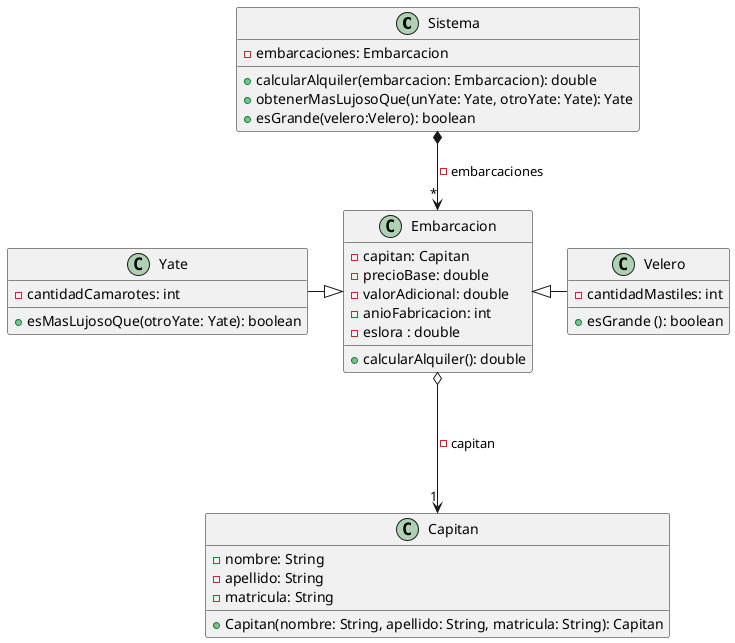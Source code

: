 @startuml
class Sistema {
- embarcaciones: Embarcacion

+ calcularAlquiler(embarcacion: Embarcacion): double
+ obtenerMasLujosoQue(unYate: Yate, otroYate: Yate): Yate
+ esGrande(velero:Velero): boolean

}

class Embarcacion {
- capitan: Capitan
- precioBase: double
- valorAdicional: double
- anioFabricacion: int
- eslora : double

+ calcularAlquiler(): double

}

class Velero {
- cantidadMastiles: int

+ esGrande (): boolean

}

class Yate {
- cantidadCamarotes: int

+ esMasLujosoQue(otroYate: Yate): boolean
}

class Capitan {
- nombre: String
- apellido: String
- matricula: String

+ Capitan(nombre: String, apellido: String, matricula: String): Capitan

}


Sistema *--> "*" Embarcacion: - embarcaciones
Embarcacion o---> "1" Capitan: - capitan

Yate -right-|> Embarcacion
Velero -left-|> Embarcacion


@enduml